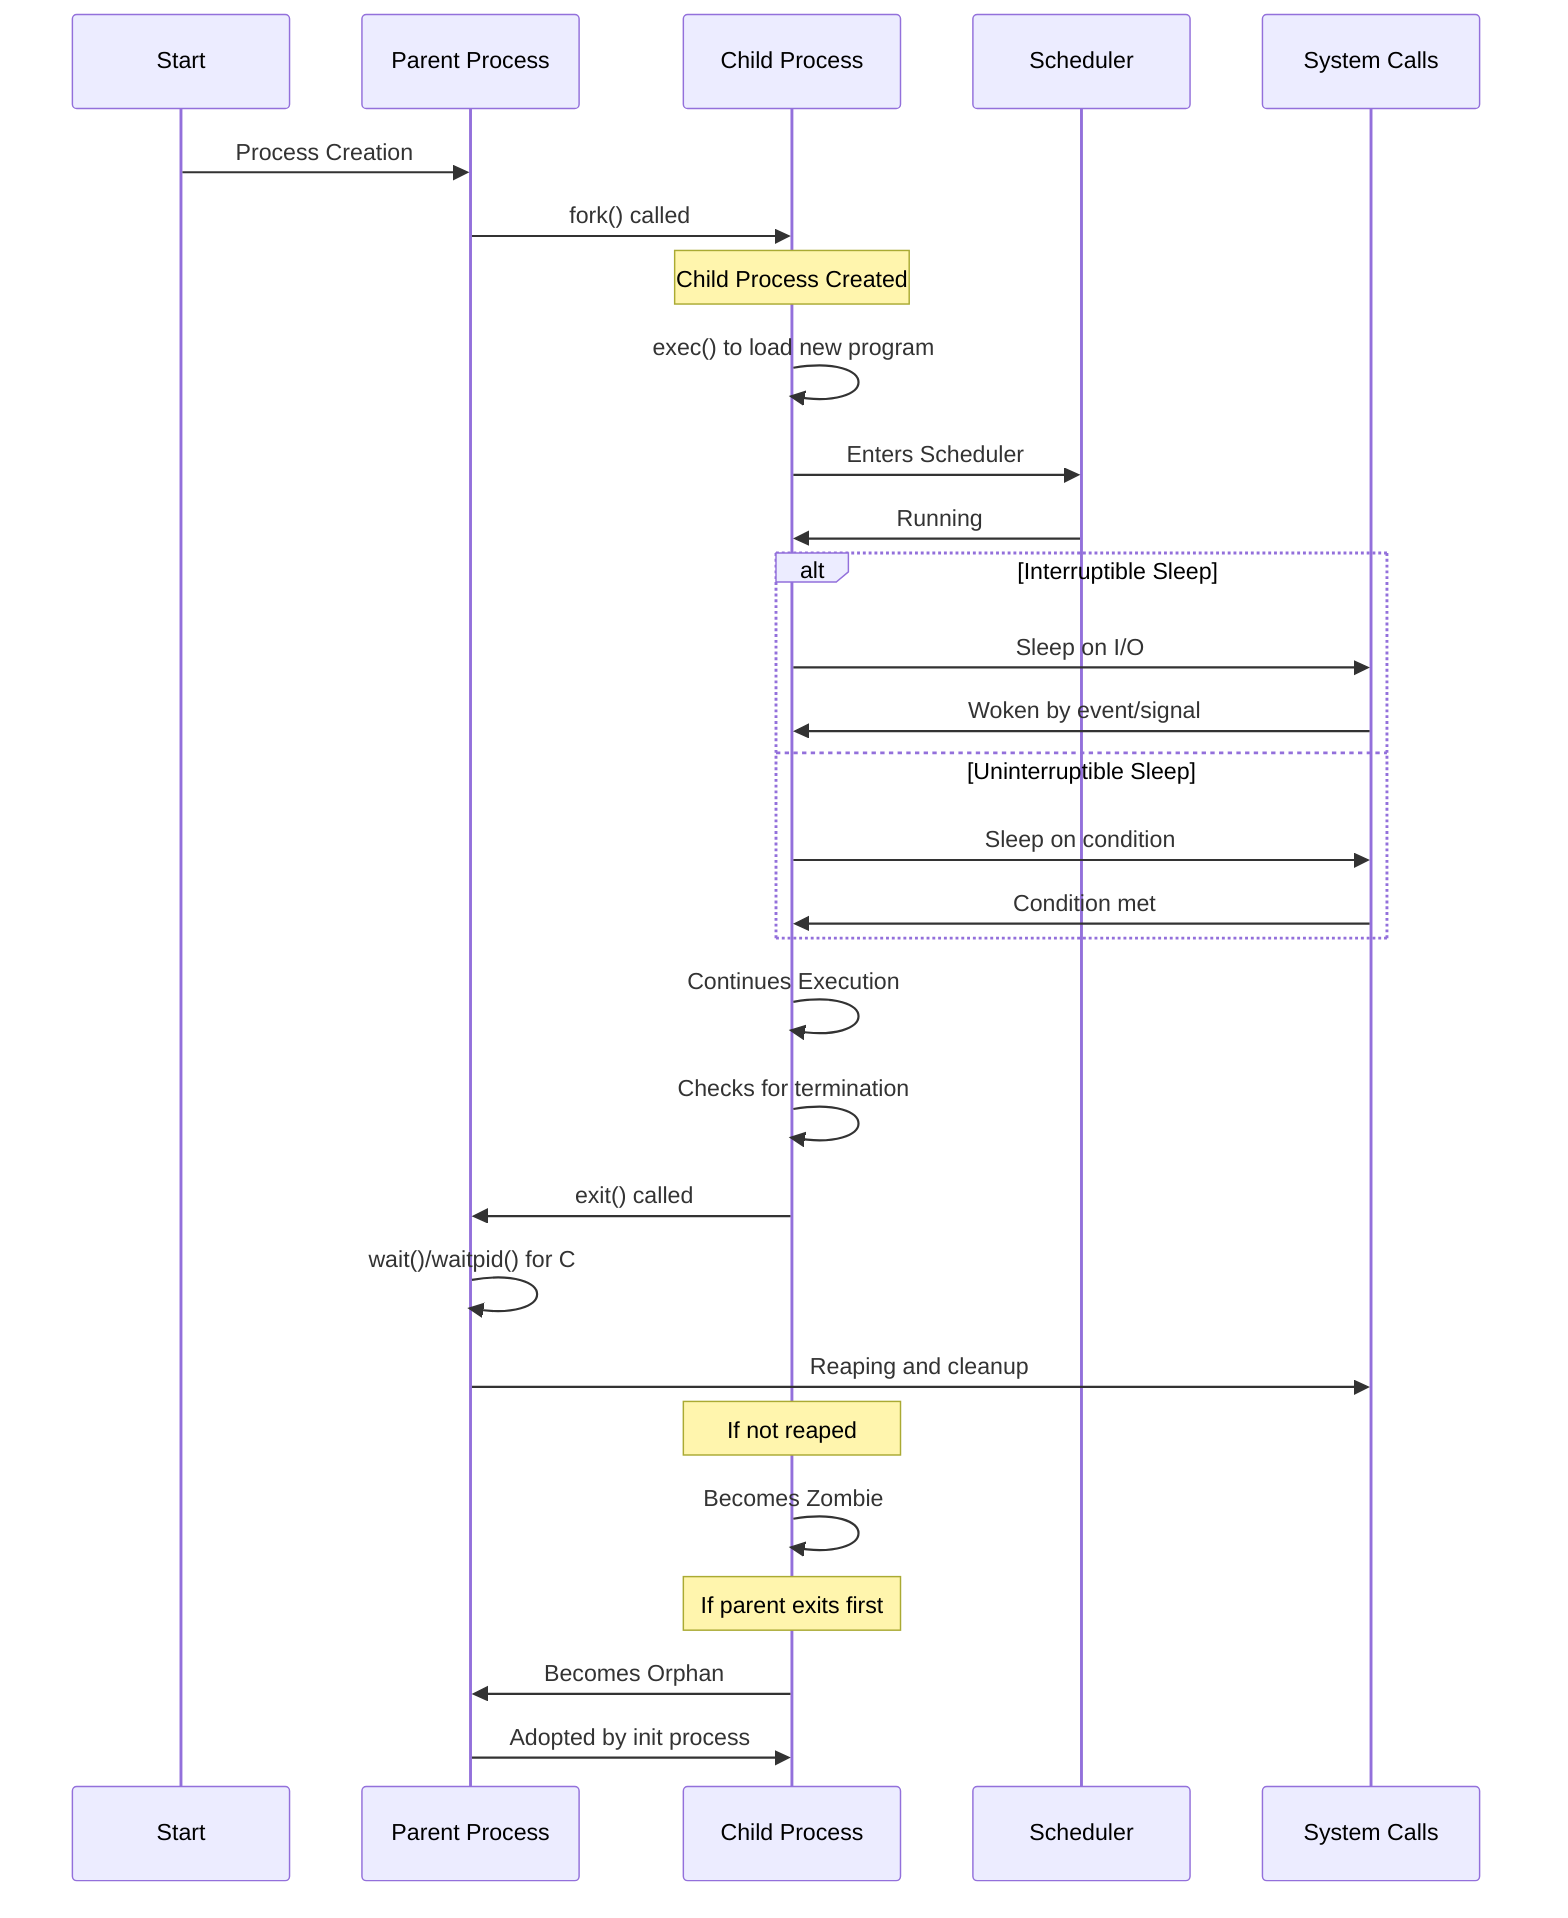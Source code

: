 sequenceDiagram
    participant S as Start
    participant P as Parent Process
    participant C as Child Process
    participant SCH as Scheduler
    participant SYS as System Calls

    S->>P: Process Creation
    P->>C: fork() called
    Note over C: Child Process Created
    C->>C: exec() to load new program
    C->>SCH: Enters Scheduler
    SCH->>C: Running
    alt Interruptible Sleep
        C->>SYS: Sleep on I/O
        SYS->>C: Woken by event/signal
    else Uninterruptible Sleep
        C->>SYS: Sleep on condition
        SYS->>C: Condition met
    end
    C->>C: Continues Execution
    C->>C: Checks for termination
    C->>P: exit() called
    P->>P: wait()/waitpid() for C
    P->>SYS: Reaping and cleanup
    Note over C: If not reaped
    C->>C: Becomes Zombie
    Note over C: If parent exits first
    C->>P: Becomes Orphan
    P->>C: Adopted by init process